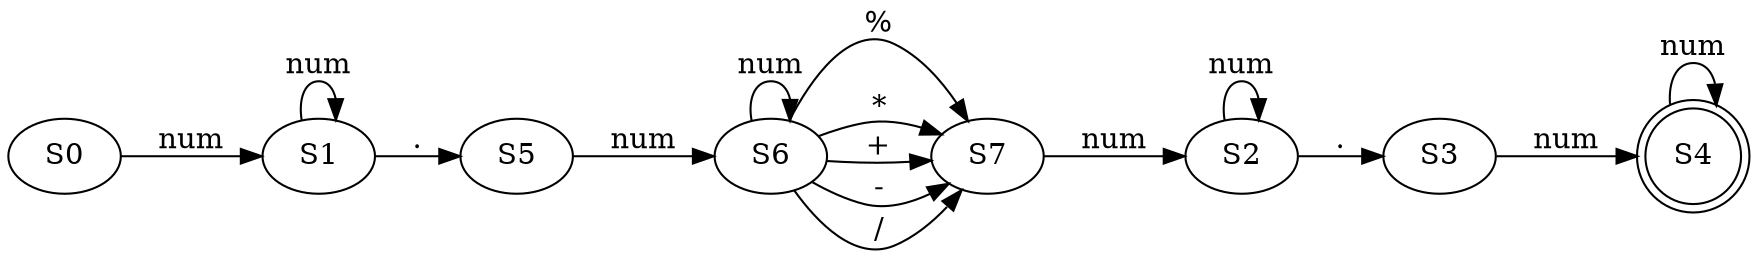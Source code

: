 digraph{
rankdir = LR;
S0 -> S1[label="num"];
S1 -> S1[label="num"];
S1 -> S5[label="."];
S5 -> S6[label="num"];
S6 -> S7[label="%"];
S6 -> S6[label="num"];
S6 -> S7[label="*"];
S6 -> S7[label="+"];
S6 -> S7[label="-"];
S6 -> S7[label="/"];
S7 -> S2[label="num"];
S2 -> S2[label="num"];
S2 -> S3[label="."];
S3 -> S4[label="num"];
S4 -> S4[label="num"];
S4[shape=doublecircle];
}